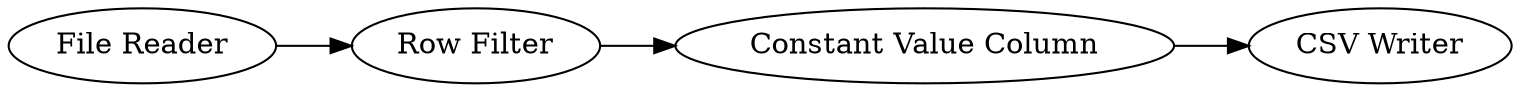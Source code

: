 digraph {
	1 [label="File Reader"]
	3 [label="CSV Writer"]
	2 [label="Row Filter"]
	4 [label="Constant Value Column"]
	2 -> 4
	1 -> 2
	4 -> 3
	rankdir=LR
}
